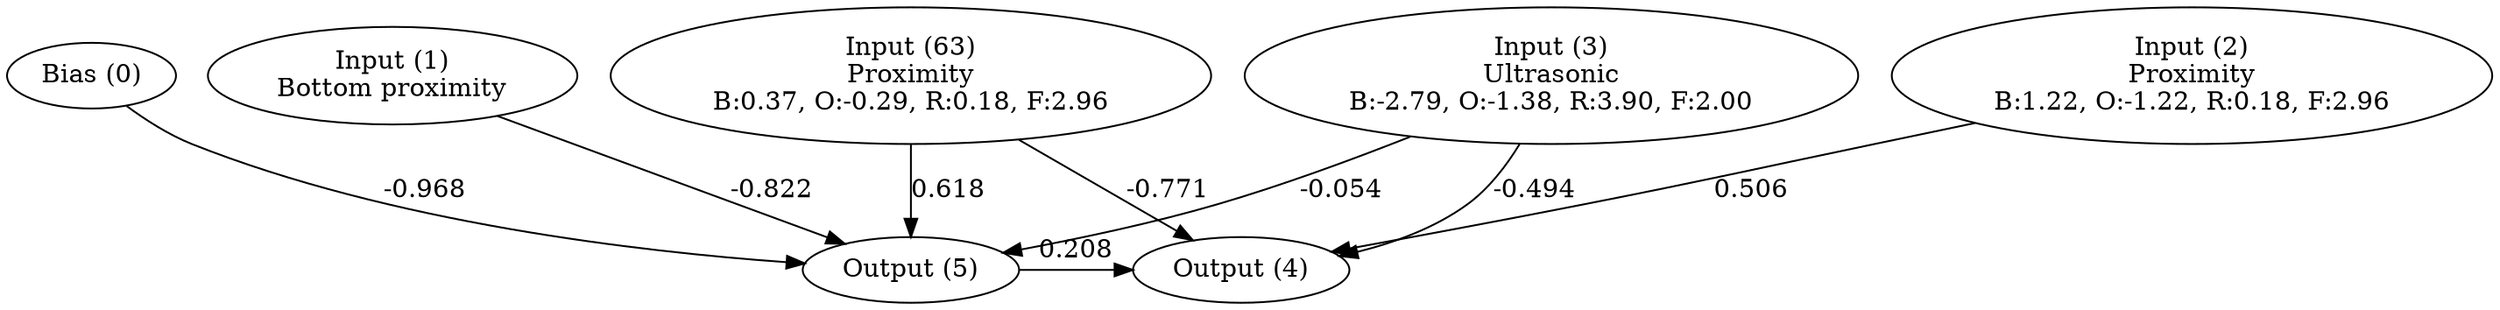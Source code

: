 digraph G {
  0 [ label="Bias (0)" ];
  1 [ label="Input (1)\nBottom proximity" ];
  2 [ label="Input (2)\nProximity\nB:1.22, O:-1.22, R:0.18, F:2.96" ];
  3 [ label="Input (3)\nUltrasonic\nB:-2.79, O:-1.38, R:3.90, F:2.00" ];
  63 [ label="Input (63)\nProximity\nB:0.37, O:-0.29, R:0.18, F:2.96" ];
  4 [ label="Output (4)" ];
  5 [ label="Output (5)" ];
  { rank=same 0 1 2 3 63 }
  { rank=same 4 5 }
  0 -> 5 [ label="-0.968" ];
  1 -> 5 [ label="-0.822" ];
  2 -> 4 [ label="0.506" ];
  3 -> 4 [ label="-0.494" ];
  3 -> 5 [ label="-0.054" ];
  5 -> 4 [ label="0.208" ];
  63 -> 4 [ label="-0.771" ];
  63 -> 5 [ label="0.618" ];
}
